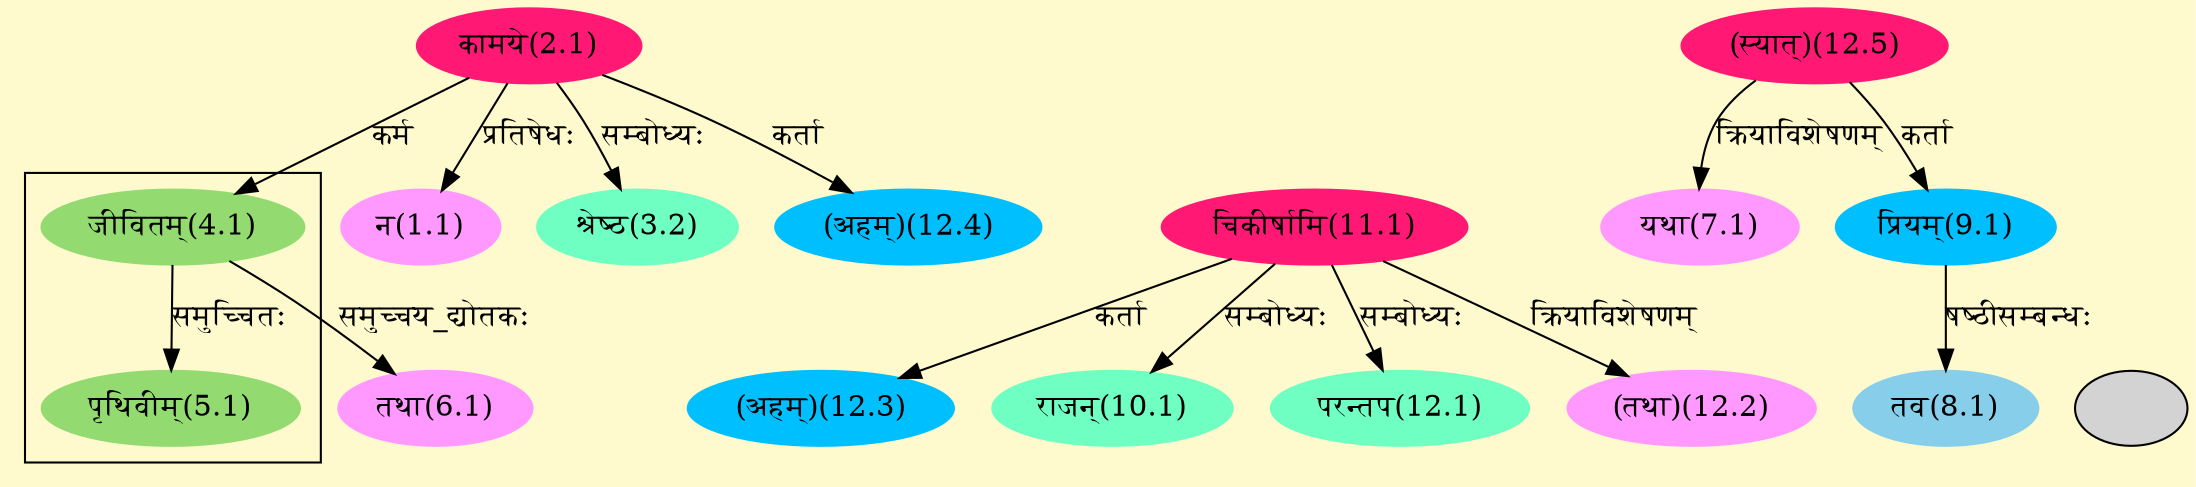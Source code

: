 digraph G{
rankdir=BT;
 compound=true;
 bgcolor="lemonchiffon1";

subgraph cluster_1{
Node5_1 [style=filled, color="#93DB70" label = "पृथिवीम्(5.1)"]
Node4_1 [style=filled, color="#93DB70" label = "जीवितम्(4.1)"]

}
Node1_1 [style=filled, color="#FF99FF" label = "न(1.1)"]
Node2_1 [style=filled, color="#FF1975" label = "कामये(2.1)"]
Node12_3 [style=filled, color="#00BFFF" label = "(अहम्)(12.3)"]
Node [style=filled, color="" label = "()"]
Node3_2 [style=filled, color="#6FFFC3" label = "श्रेष्ठ(3.2)"]
Node4_1 [style=filled, color="#93DB70" label = "जीवितम्(4.1)"]
Node6_1 [style=filled, color="#FF99FF" label = "तथा(6.1)"]
Node7_1 [style=filled, color="#FF99FF" label = "यथा(7.1)"]
Node12_5 [style=filled, color="#FF1975" label = "(स्यात्)(12.5)"]
Node8_1 [style=filled, color="#87CEEB" label = "तव(8.1)"]
Node9_1 [style=filled, color="#00BFFF" label = "प्रियम्(9.1)"]
Node10_1 [style=filled, color="#6FFFC3" label = "राजन्(10.1)"]
Node11_1 [style=filled, color="#FF1975" label = "चिकीर्षामि(11.1)"]
Node0 [style=filled, color="" label = ""]
Node12_1 [style=filled, color="#6FFFC3" label = "परन्तप(12.1)"]
Node12_2 [style=filled, color="#FF99FF" label = "(तथा)(12.2)"]
Node12_4 [style=filled, color="#00BFFF" label = "(अहम्)(12.4)"]
/* Start of Relations section */

Node1_1 -> Node2_1 [  label="प्रतिषेधः"  dir="back" ]
Node3_2 -> Node2_1 [  label="सम्बोध्यः"  dir="back" ]
Node4_1 -> Node2_1 [  label="कर्म"  dir="back" ]
Node5_1 -> Node4_1 [  label="समुच्चितः"  dir="back" ]
Node6_1 -> Node4_1 [  label="समुच्चय_द्योतकः"  dir="back" ]
Node7_1 -> Node12_5 [  label="क्रियाविशेषणम्"  dir="back" ]
Node8_1 -> Node9_1 [  label="षष्ठीसम्बन्धः"  dir="back" ]
Node9_1 -> Node12_5 [  label="कर्ता"  dir="back" ]
Node10_1 -> Node11_1 [  label="सम्बोध्यः"  dir="back" ]
Node12_1 -> Node11_1 [  label="सम्बोध्यः"  dir="back" ]
Node12_2 -> Node11_1 [  label="क्रियाविशेषणम्"  dir="back" ]
Node12_3 -> Node11_1 [  label="कर्ता"  dir="back" ]
Node12_4 -> Node2_1 [  label="कर्ता"  dir="back" ]
}
